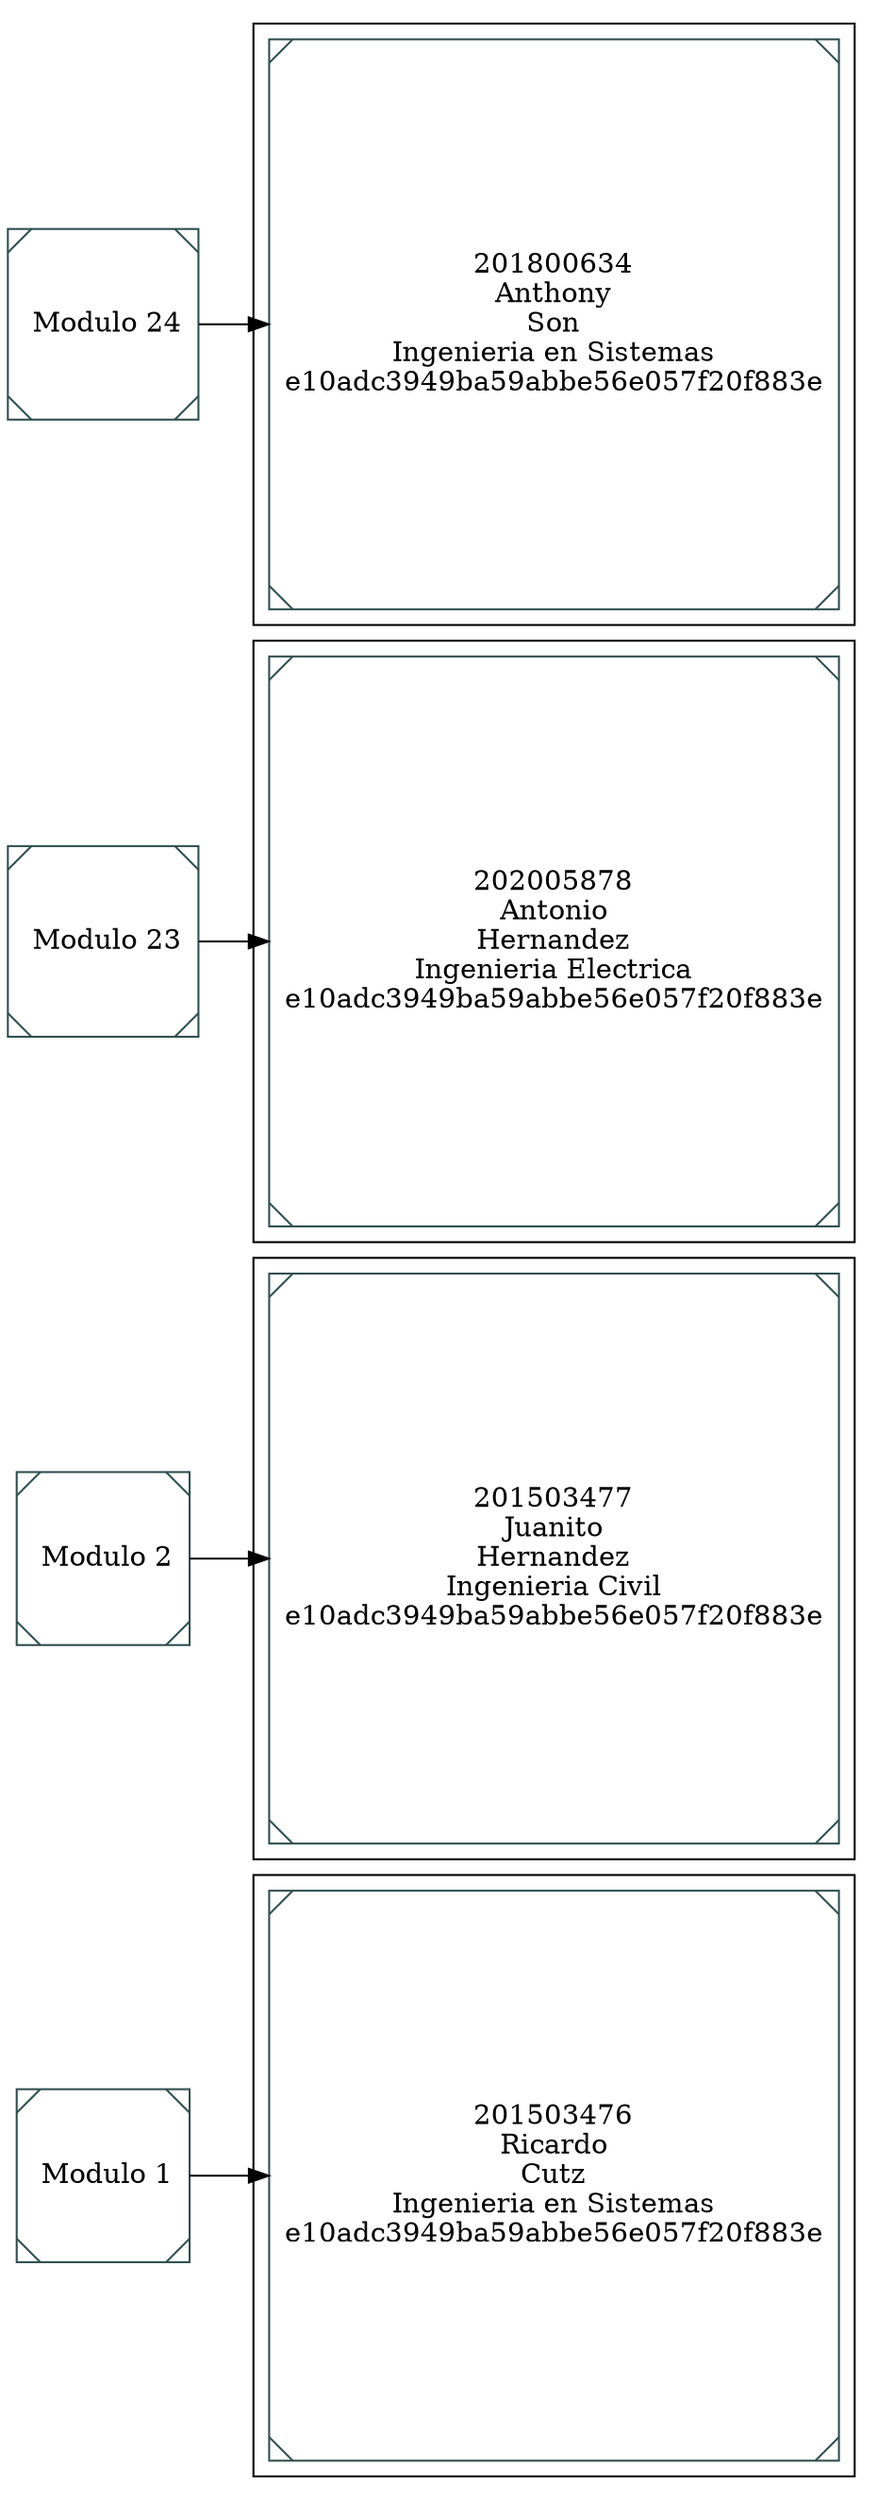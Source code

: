 digraph G { rankdir = LR; 
 node[shape=Msquare  color = darkslategray text=white gradientangle=90];Nodo1081251889[label =" Modulo 1"] 
subgraph cluster_1081251889 {  node[shape=Msquare  color = darkslategray text=white gradientangle=90]; 
349118759[label="201503476
Ricardo
Cutz
Ingenieria en Sistemas
e10adc3949ba59abbe56e057f20f883e"]
}Nodo1081251889->349118759
Nodo2045363022[label =" Modulo 2"] 
subgraph cluster_2045363022 {  node[shape=Msquare  color = darkslategray text=white gradientangle=90]; 
556479056[label="201503477
Juanito
Hernandez
Ingenieria Civil
e10adc3949ba59abbe56e057f20f883e"]
}Nodo2045363022->556479056
Nodo1967953236[label =" Modulo 23"] 
subgraph cluster_1967953236 {  node[shape=Msquare  color = darkslategray text=white gradientangle=90]; 
409425091[label="202005878
Antonio
Hernandez
Ingenieria Electrica
e10adc3949ba59abbe56e057f20f883e"]
}Nodo1967953236->409425091
Nodo790828850[label =" Modulo 24"] 
subgraph cluster_790828850 {  node[shape=Msquare  color = darkslategray text=white gradientangle=90]; 
1474431284[label="201800634
Anthony
Son
Ingenieria en Sistemas
e10adc3949ba59abbe56e057f20f883e"]
}Nodo790828850->1474431284
} 